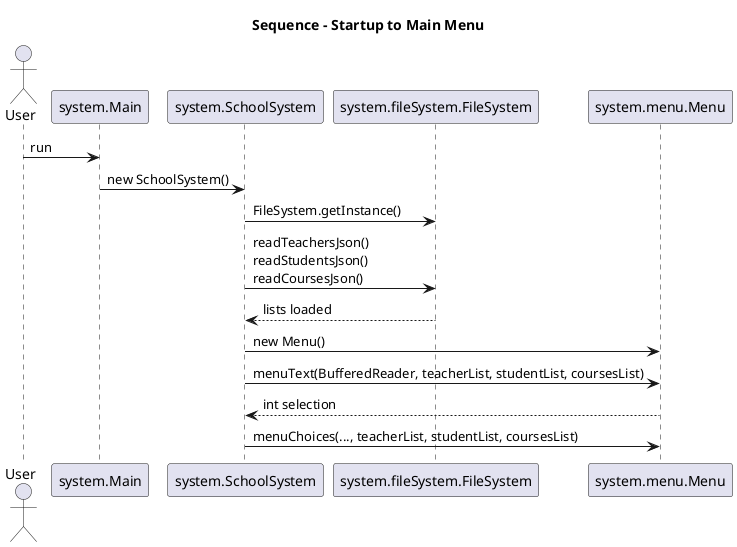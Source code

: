 @startuml
!pragma layout smetana
title Sequence - Startup to Main Menu
actor User
participant "system.Main" as Main
participant "system.SchoolSystem" as SS
participant "system.fileSystem.FileSystem" as FS
participant "system.menu.Menu" as Menu
User -> Main : run
Main -> SS : new SchoolSystem()
SS -> FS : FileSystem.getInstance()
SS -> FS : readTeachersJson()\nreadStudentsJson()\nreadCoursesJson()
FS --> SS : lists loaded
SS -> Menu : new Menu()
SS -> Menu : menuText(BufferedReader, teacherList, studentList, coursesList)
Menu --> SS : int selection
SS -> Menu : menuChoices(..., teacherList, studentList, coursesList)
@enduml